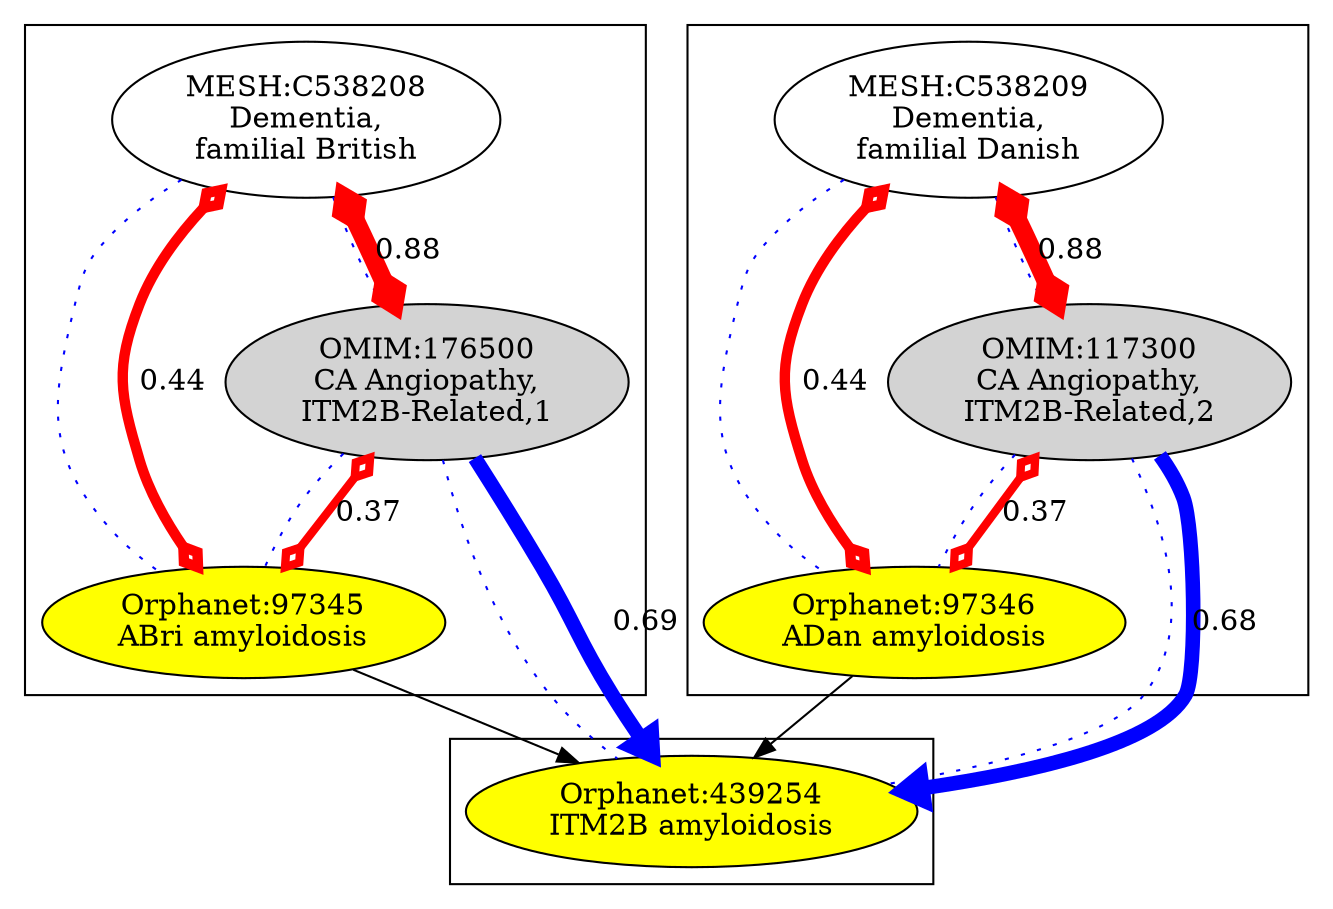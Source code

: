 digraph cliquegraph {
subgraph cluster_Orphanet_439254 {Orphanet_439254 [ style="filled" fillcolor="yellow" label="Orphanet:439254
ITM2B amyloidosis" ];}

subgraph cluster_Orphanet_97345 {Orphanet_97345 [ style="filled" fillcolor="yellow" label="Orphanet:97345
ABri amyloidosis" ];
MESH_C538208 [ label="MESH:C538208
Dementia,
familial British" ];
OMIM_176500 [ style="filled" fillcolor="lightgray" label="OMIM:176500
CA Angiopathy,
ITM2B-Related,1" ];}

subgraph cluster_MESH_C538209 {MESH_C538209 [ label="MESH:C538209
Dementia,
familial Danish" ];
OMIM_117300 [ style="filled" fillcolor="lightgray" label="OMIM:117300
CA Angiopathy,
ITM2B-Related,2" ];
Orphanet_97346 [ style="filled" fillcolor="yellow" label="Orphanet:97346
ADan amyloidosis" ];}
Orphanet_97345 -> Orphanet_439254 [ arrowhead = normal, penwidth=1, color=black, label="", style=solid]

Orphanet_97346 -> Orphanet_439254 [ arrowhead = normal, penwidth=1, color=black, label="", style=solid]
OMIM_117300 -> Orphanet_97346 [ arrowhead = none, penwidth=1, color=blue, label="", style=dotted]

MESH_C538209 -> OMIM_117300 [ arrowhead = none, penwidth=1, color=blue, label="", style=dotted]

MESH_C538208 -> OMIM_176500 [ arrowhead = none, penwidth=1, color=blue, label="", style=dotted]

OMIM_117300 -> Orphanet_439254 [ arrowhead = none, penwidth=1, color=blue, label="", style=dotted]

OMIM_176500 -> Orphanet_439254 [ arrowhead = none, penwidth=1, color=blue, label="", style=dotted]

MESH_C538208 -> Orphanet_97345 [ arrowhead = none, penwidth=1, color=blue, label="", style=dotted]

MESH_C538209 -> Orphanet_97346 [ arrowhead = none, penwidth=1, color=blue, label="", style=dotted]

OMIM_176500 -> Orphanet_97345 [ arrowhead = none, penwidth=1, color=blue, label="", style=dotted]
OMIM_117300 -> Orphanet_97346 [ arrowhead = ediamond, penwidth=4, color=red, label="0.37", style=solid, arrowtail=ediamond, dir=both]

MESH_C538209 -> OMIM_117300 [ arrowhead = ediamond, penwidth=9, color=red, label="0.88", style=solid, arrowtail=ediamond, dir=both]

OMIM_117300 -> Orphanet_439254 [ arrowhead = normal, penwidth=7, color=blue, label="0.68", style=solid]

MESH_C538208 -> Orphanet_97345 [ arrowhead = ediamond, penwidth=5, color=red, label="0.44", style=solid, arrowtail=ediamond, dir=both]

MESH_C538209 -> Orphanet_97346 [ arrowhead = ediamond, penwidth=5, color=red, label="0.44", style=solid, arrowtail=ediamond, dir=both]

MESH_C538208 -> OMIM_176500 [ arrowhead = ediamond, penwidth=9, color=red, label="0.88", style=solid, arrowtail=ediamond, dir=both]

OMIM_176500 -> Orphanet_97345 [ arrowhead = ediamond, penwidth=4, color=red, label="0.37", style=solid, arrowtail=ediamond, dir=both]

OMIM_176500 -> Orphanet_439254 [ arrowhead = normal, penwidth=7, color=blue, label="0.69", style=solid]
}

